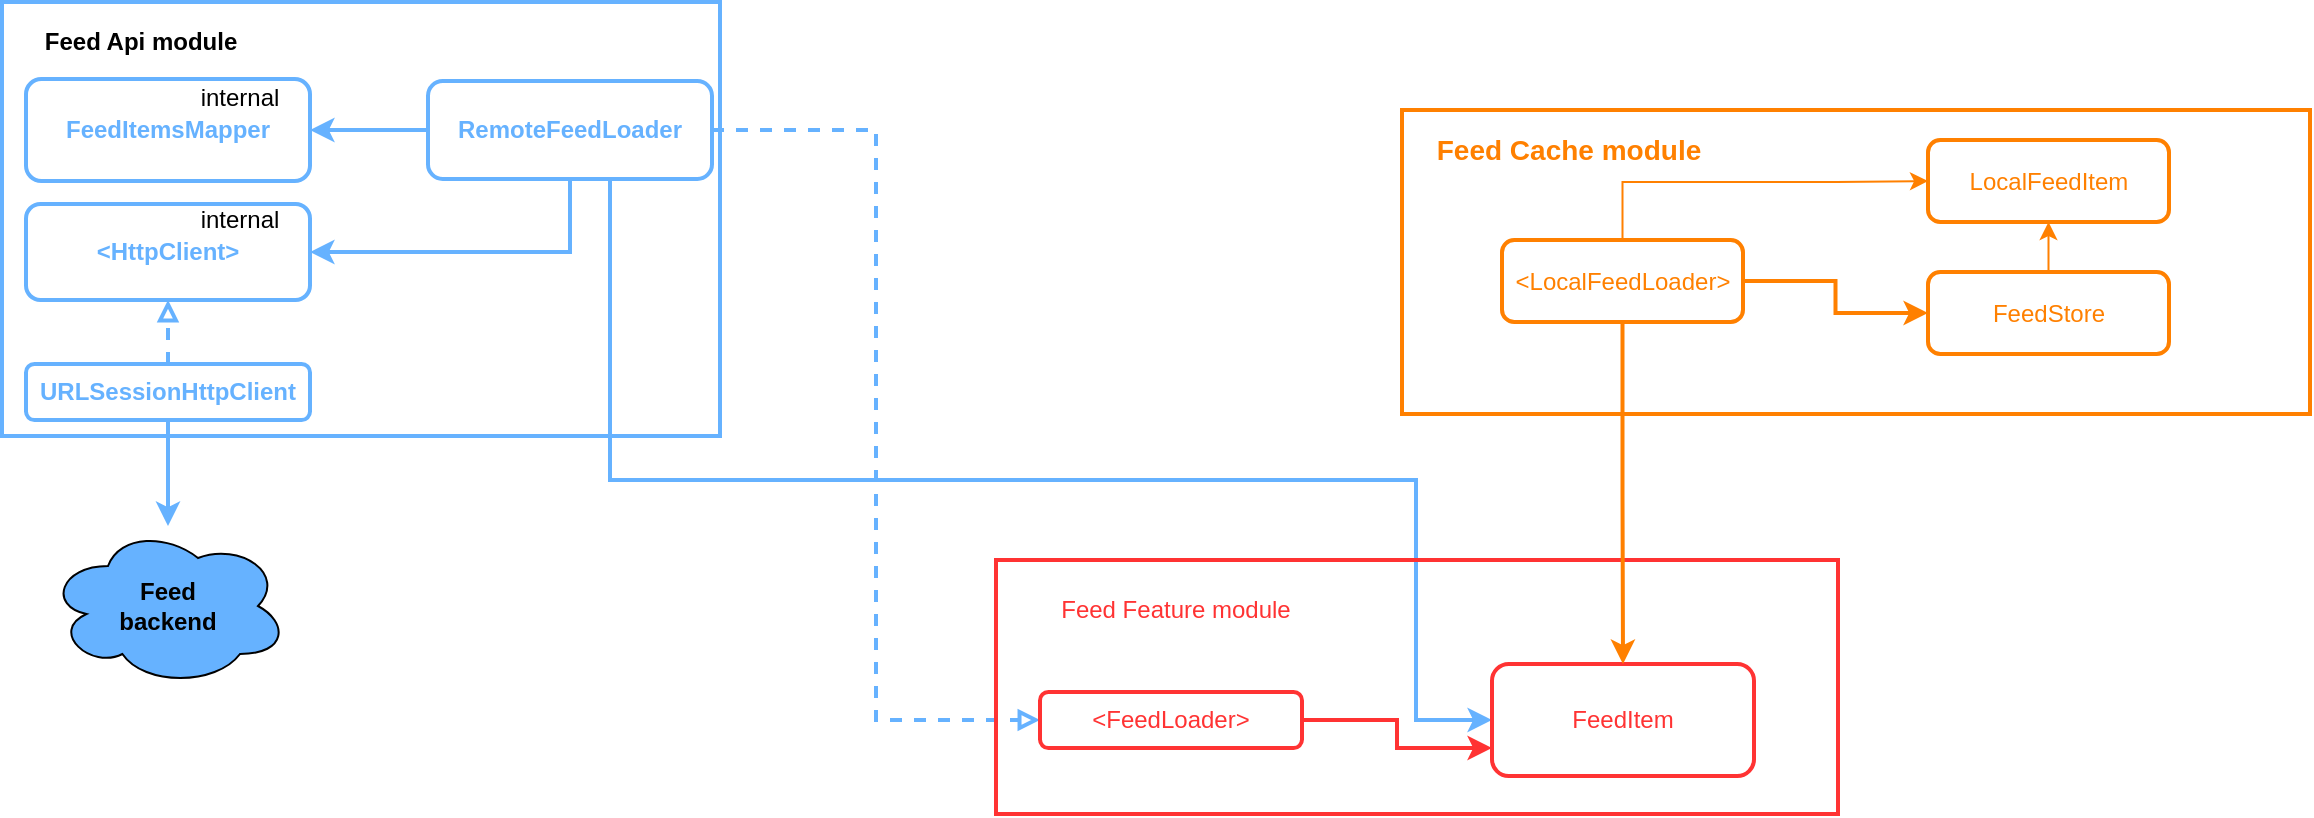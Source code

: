<mxfile version="20.8.16" type="device"><diagram name="Page-1" id="JbQTSFzjVuFo6YbTb3hy"><mxGraphModel dx="1628" dy="414" grid="0" gridSize="10" guides="1" tooltips="1" connect="1" arrows="1" fold="1" page="0" pageScale="1" pageWidth="1200" pageHeight="1600" math="0" shadow="0"><root><mxCell id="0"/><mxCell id="1" parent="0"/><mxCell id="JF0ixMhO1JOEj9Qa6cPk-6" value="" style="rounded=0;whiteSpace=wrap;html=1;fillColor=none;strokeColor=#66B2FF;strokeWidth=2;" parent="1" vertex="1"><mxGeometry x="-99" y="616" width="359" height="217" as="geometry"/></mxCell><mxCell id="5zimvj36RB4GjiSEvg2k-3" style="edgeStyle=orthogonalEdgeStyle;rounded=0;orthogonalLoop=1;jettySize=auto;html=1;entryX=0;entryY=0.5;entryDx=0;entryDy=0;dashed=1;strokeWidth=2;strokeColor=#66B2FF;endArrow=block;endFill=0;fillColor=#f8cecc;" parent="1" source="5zimvj36RB4GjiSEvg2k-1" target="5zimvj36RB4GjiSEvg2k-2" edge="1"><mxGeometry relative="1" as="geometry"/></mxCell><mxCell id="JF0ixMhO1JOEj9Qa6cPk-3" style="edgeStyle=orthogonalEdgeStyle;rounded=0;orthogonalLoop=1;jettySize=auto;html=1;strokeColor=#66B2FF;strokeWidth=2;" parent="1" source="5zimvj36RB4GjiSEvg2k-1" target="JF0ixMhO1JOEj9Qa6cPk-1" edge="1"><mxGeometry relative="1" as="geometry"/></mxCell><mxCell id="0cqxnomoK3mpCC8T8W2N-17" style="edgeStyle=orthogonalEdgeStyle;rounded=0;orthogonalLoop=1;jettySize=auto;html=1;entryX=0;entryY=0.5;entryDx=0;entryDy=0;strokeColor=#66B2FF;strokeWidth=2;fontSize=14;fontColor=#FF8000;" parent="1" source="5zimvj36RB4GjiSEvg2k-1" target="0cqxnomoK3mpCC8T8W2N-3" edge="1"><mxGeometry relative="1" as="geometry"><Array as="points"><mxPoint x="205" y="855"/><mxPoint x="608" y="855"/><mxPoint x="608" y="975"/></Array></mxGeometry></mxCell><mxCell id="HEbg6cp4YNkiShT-5J7O-3" style="edgeStyle=orthogonalEdgeStyle;rounded=0;orthogonalLoop=1;jettySize=auto;html=1;entryX=1;entryY=0.5;entryDx=0;entryDy=0;strokeWidth=2;strokeColor=#66B2FF;" edge="1" parent="1" source="5zimvj36RB4GjiSEvg2k-1" target="JF0ixMhO1JOEj9Qa6cPk-2"><mxGeometry relative="1" as="geometry"><Array as="points"><mxPoint x="185" y="741"/></Array></mxGeometry></mxCell><mxCell id="5zimvj36RB4GjiSEvg2k-1" value="RemoteFeedLoader" style="rounded=1;whiteSpace=wrap;html=1;strokeColor=#66B2FF;strokeWidth=2;container=0;fillColor=none;fontColor=#66B2FF;fontStyle=1" parent="1" vertex="1"><mxGeometry x="114" y="655.5" width="142" height="49" as="geometry"/></mxCell><mxCell id="JF0ixMhO1JOEj9Qa6cPk-1" value="FeedItemsMapper" style="rounded=1;whiteSpace=wrap;html=1;strokeColor=#66B2FF;strokeWidth=2;container=0;fillColor=none;fontColor=#66B2FF;fontStyle=1" parent="1" vertex="1"><mxGeometry x="-87" y="654.5" width="142" height="51" as="geometry"/></mxCell><mxCell id="JF0ixMhO1JOEj9Qa6cPk-2" value="&amp;lt;HttpClient&amp;gt;" style="rounded=1;whiteSpace=wrap;html=1;strokeColor=#66B2FF;strokeWidth=2;container=0;fillColor=none;fontColor=#66B2FF;fontStyle=1" parent="1" vertex="1"><mxGeometry x="-87" y="717" width="142" height="48" as="geometry"/></mxCell><mxCell id="JF0ixMhO1JOEj9Qa6cPk-8" style="edgeStyle=orthogonalEdgeStyle;rounded=0;orthogonalLoop=1;jettySize=auto;html=1;exitX=0.5;exitY=0;exitDx=0;exitDy=0;entryX=0.5;entryY=1;entryDx=0;entryDy=0;dashed=1;endArrow=block;endFill=0;strokeWidth=2;fillColor=#f8cecc;strokeColor=#66B2FF;" parent="1" source="JF0ixMhO1JOEj9Qa6cPk-7" target="JF0ixMhO1JOEj9Qa6cPk-2" edge="1"><mxGeometry relative="1" as="geometry"/></mxCell><mxCell id="9BtFVUgTjE0rOU651sPU-1" style="edgeStyle=orthogonalEdgeStyle;rounded=0;orthogonalLoop=1;jettySize=auto;html=1;strokeWidth=2;fillColor=#f8cecc;strokeColor=#66B2FF;" parent="1" source="JF0ixMhO1JOEj9Qa6cPk-7" target="9BtFVUgTjE0rOU651sPU-2" edge="1"><mxGeometry relative="1" as="geometry"><mxPoint x="-16" y="871" as="targetPoint"/></mxGeometry></mxCell><mxCell id="JF0ixMhO1JOEj9Qa6cPk-7" value="URLSessionHttpClient" style="rounded=1;whiteSpace=wrap;html=1;strokeColor=#66B2FF;strokeWidth=2;container=0;fillColor=none;fontColor=#66B2FF;fontStyle=1" parent="1" vertex="1"><mxGeometry x="-87" y="797" width="142" height="28" as="geometry"/></mxCell><mxCell id="9BtFVUgTjE0rOU651sPU-2" value="&lt;b&gt;Feed&lt;br&gt;backend&lt;/b&gt;" style="ellipse;shape=cloud;whiteSpace=wrap;html=1;fillColor=#66B2FF;" parent="1" vertex="1"><mxGeometry x="-76" y="878" width="120" height="80" as="geometry"/></mxCell><mxCell id="0cqxnomoK3mpCC8T8W2N-1" value="Feed Api module" style="text;html=1;align=center;verticalAlign=middle;resizable=0;points=[];autosize=1;strokeColor=none;fillColor=none;fontStyle=1" parent="1" vertex="1"><mxGeometry x="-87" y="623" width="114" height="26" as="geometry"/></mxCell><mxCell id="0cqxnomoK3mpCC8T8W2N-7" value="" style="group" parent="1" vertex="1" connectable="0"><mxGeometry x="398" y="895" width="421" height="127" as="geometry"/></mxCell><mxCell id="0cqxnomoK3mpCC8T8W2N-5" value="" style="rounded=0;whiteSpace=wrap;html=1;strokeColor=#FF3333;strokeWidth=2;fontColor=#FF3333;fillColor=none;" parent="0cqxnomoK3mpCC8T8W2N-7" vertex="1"><mxGeometry width="421" height="127" as="geometry"/></mxCell><mxCell id="0cqxnomoK3mpCC8T8W2N-6" value="Feed Feature module" style="text;html=1;strokeColor=none;fillColor=none;align=center;verticalAlign=middle;whiteSpace=wrap;rounded=0;fontColor=#FF3333;" parent="0cqxnomoK3mpCC8T8W2N-7" vertex="1"><mxGeometry x="26" y="10" width="128" height="30" as="geometry"/></mxCell><mxCell id="5zimvj36RB4GjiSEvg2k-2" value="&amp;lt;FeedLoader&amp;gt;" style="rounded=1;whiteSpace=wrap;html=1;fontColor=#FF3333;strokeColor=#FF3333;strokeWidth=2;container=0;" parent="0cqxnomoK3mpCC8T8W2N-7" vertex="1"><mxGeometry x="22" y="66" width="131" height="28" as="geometry"/></mxCell><mxCell id="0cqxnomoK3mpCC8T8W2N-3" value="FeedItem" style="rounded=1;whiteSpace=wrap;html=1;fontColor=#FF3333;strokeColor=#FF3333;strokeWidth=2;container=0;" parent="0cqxnomoK3mpCC8T8W2N-7" vertex="1"><mxGeometry x="248" y="52" width="131" height="56" as="geometry"/></mxCell><mxCell id="0cqxnomoK3mpCC8T8W2N-4" style="edgeStyle=orthogonalEdgeStyle;rounded=0;orthogonalLoop=1;jettySize=auto;html=1;entryX=0;entryY=0.75;entryDx=0;entryDy=0;strokeColor=#FF3333;strokeWidth=2;fontColor=#FF3333;" parent="0cqxnomoK3mpCC8T8W2N-7" source="5zimvj36RB4GjiSEvg2k-2" target="0cqxnomoK3mpCC8T8W2N-3" edge="1"><mxGeometry relative="1" as="geometry"/></mxCell><mxCell id="0cqxnomoK3mpCC8T8W2N-13" value="" style="group" parent="1" vertex="1" connectable="0"><mxGeometry x="601" y="670" width="454" height="152" as="geometry"/></mxCell><mxCell id="0cqxnomoK3mpCC8T8W2N-14" value="" style="group" parent="0cqxnomoK3mpCC8T8W2N-13" vertex="1" connectable="0"><mxGeometry width="454" height="152" as="geometry"/></mxCell><mxCell id="0cqxnomoK3mpCC8T8W2N-8" value="" style="rounded=0;whiteSpace=wrap;html=1;strokeColor=#FF8000;strokeWidth=2;fontColor=#FF3333;fillColor=none;" parent="0cqxnomoK3mpCC8T8W2N-14" vertex="1"><mxGeometry width="454" height="152" as="geometry"/></mxCell><mxCell id="0cqxnomoK3mpCC8T8W2N-9" value="Feed Cache module" style="text;strokeColor=none;fillColor=none;align=center;verticalAlign=middle;rounded=0;fontColor=#FF8000;labelBackgroundColor=none;labelBorderColor=none;html=1;whiteSpace=wrap;fontStyle=1;fontSize=14;" parent="0cqxnomoK3mpCC8T8W2N-14" vertex="1"><mxGeometry x="7" y="5" width="153" height="30" as="geometry"/></mxCell><mxCell id="VDQ6M6mwDXlkVMYjaC-m-8" style="edgeStyle=orthogonalEdgeStyle;rounded=0;orthogonalLoop=1;jettySize=auto;html=1;entryX=0;entryY=0.5;entryDx=0;entryDy=0;strokeColor=#FF8000;" parent="0cqxnomoK3mpCC8T8W2N-14" source="0cqxnomoK3mpCC8T8W2N-10" target="VDQ6M6mwDXlkVMYjaC-m-2" edge="1"><mxGeometry relative="1" as="geometry"><Array as="points"><mxPoint x="110" y="36"/><mxPoint x="217" y="36"/></Array></mxGeometry></mxCell><mxCell id="0cqxnomoK3mpCC8T8W2N-10" value="&amp;lt;LocalFeedLoader&amp;gt;" style="rounded=1;whiteSpace=wrap;html=1;strokeColor=#FF8000;strokeWidth=2;fontColor=#FF8000;fillColor=none;" parent="0cqxnomoK3mpCC8T8W2N-14" vertex="1"><mxGeometry x="50" y="65" width="120.5" height="41" as="geometry"/></mxCell><mxCell id="VDQ6M6mwDXlkVMYjaC-m-7" style="edgeStyle=orthogonalEdgeStyle;rounded=0;orthogonalLoop=1;jettySize=auto;html=1;entryX=0.5;entryY=1;entryDx=0;entryDy=0;strokeColor=#FF8000;" parent="0cqxnomoK3mpCC8T8W2N-14" source="0cqxnomoK3mpCC8T8W2N-11" target="VDQ6M6mwDXlkVMYjaC-m-2" edge="1"><mxGeometry relative="1" as="geometry"/></mxCell><mxCell id="0cqxnomoK3mpCC8T8W2N-11" value="FeedStore" style="rounded=1;whiteSpace=wrap;html=1;strokeColor=#FF8000;strokeWidth=2;fontColor=#FF8000;fillColor=none;" parent="0cqxnomoK3mpCC8T8W2N-14" vertex="1"><mxGeometry x="263" y="81" width="120.5" height="41" as="geometry"/></mxCell><mxCell id="0cqxnomoK3mpCC8T8W2N-12" style="edgeStyle=orthogonalEdgeStyle;rounded=0;orthogonalLoop=1;jettySize=auto;html=1;strokeColor=#FF8000;strokeWidth=2;fontSize=14;fontColor=#FF8000;" parent="0cqxnomoK3mpCC8T8W2N-14" source="0cqxnomoK3mpCC8T8W2N-10" target="0cqxnomoK3mpCC8T8W2N-11" edge="1"><mxGeometry relative="1" as="geometry"/></mxCell><mxCell id="VDQ6M6mwDXlkVMYjaC-m-2" value="LocalFeedItem" style="rounded=1;whiteSpace=wrap;html=1;strokeColor=#FF8000;strokeWidth=2;fontColor=#FF8000;fillColor=none;" parent="0cqxnomoK3mpCC8T8W2N-14" vertex="1"><mxGeometry x="263" y="15" width="120.5" height="41" as="geometry"/></mxCell><mxCell id="0cqxnomoK3mpCC8T8W2N-15" style="edgeStyle=orthogonalEdgeStyle;rounded=0;orthogonalLoop=1;jettySize=auto;html=1;entryX=0.5;entryY=0;entryDx=0;entryDy=0;strokeColor=#FF8000;strokeWidth=2;fontSize=14;fontColor=#FF8000;" parent="1" source="0cqxnomoK3mpCC8T8W2N-10" target="0cqxnomoK3mpCC8T8W2N-3" edge="1"><mxGeometry relative="1" as="geometry"/></mxCell><mxCell id="HEbg6cp4YNkiShT-5J7O-1" value="internal" style="text;html=1;strokeColor=none;fillColor=none;align=center;verticalAlign=middle;whiteSpace=wrap;rounded=0;" vertex="1" parent="1"><mxGeometry x="-10" y="649" width="60" height="30" as="geometry"/></mxCell><mxCell id="HEbg6cp4YNkiShT-5J7O-2" value="internal" style="text;html=1;strokeColor=none;fillColor=none;align=center;verticalAlign=middle;whiteSpace=wrap;rounded=0;" vertex="1" parent="1"><mxGeometry x="-10" y="709.5" width="60" height="30" as="geometry"/></mxCell></root></mxGraphModel></diagram></mxfile>